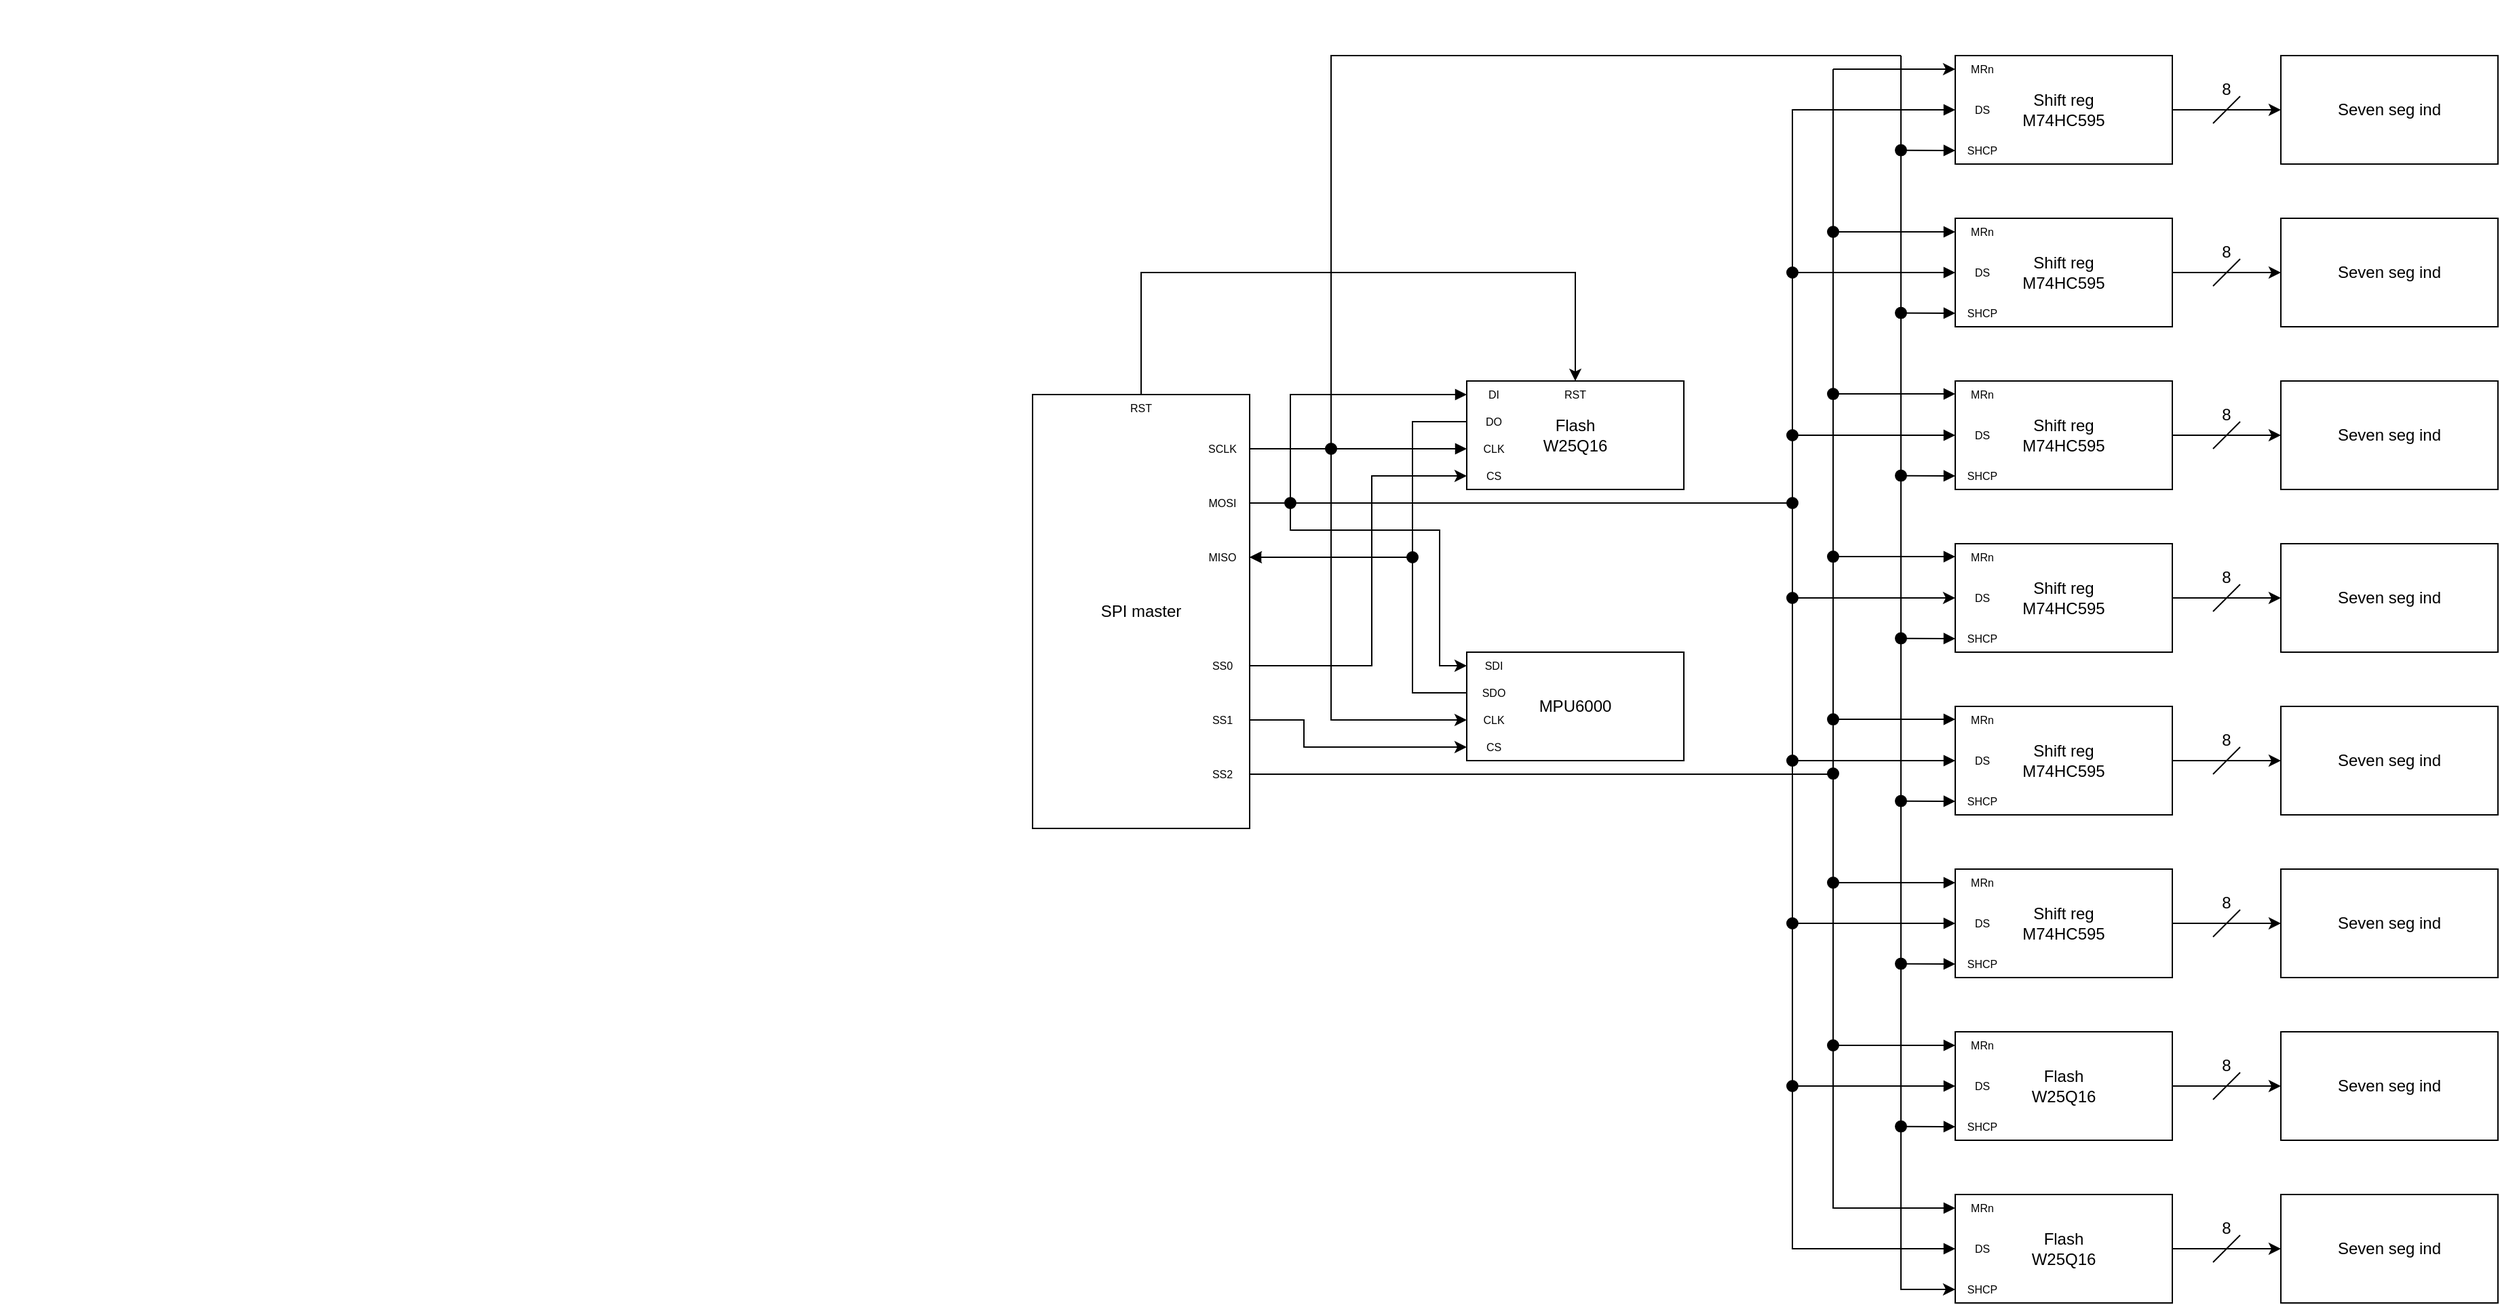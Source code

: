 <mxfile version="21.8.2" type="device">
  <diagram name="Page-1" id="4_hm3OPlJAOV2C0Pi8Jo">
    <mxGraphModel dx="1382" dy="711" grid="1" gridSize="10" guides="1" tooltips="1" connect="1" arrows="1" fold="1" page="1" pageScale="1" pageWidth="1920" pageHeight="1200" math="0" shadow="0">
      <root>
        <mxCell id="0" />
        <mxCell id="1" parent="0" />
        <mxCell id="nBRvUsM2G6yTezKMeJZh-2" value="&lt;div&gt;SPI master&lt;/div&gt;" style="rounded=0;whiteSpace=wrap;html=1;" vertex="1" parent="1">
          <mxGeometry x="760" y="290" width="160" height="320" as="geometry" />
        </mxCell>
        <mxCell id="nBRvUsM2G6yTezKMeJZh-3" value="SS0" style="text;html=1;strokeColor=none;fillColor=none;align=center;verticalAlign=middle;whiteSpace=wrap;rounded=0;fontSize=8;" vertex="1" parent="1">
          <mxGeometry x="880" y="480" width="40" height="20" as="geometry" />
        </mxCell>
        <mxCell id="nBRvUsM2G6yTezKMeJZh-5" value="SS1" style="text;html=1;strokeColor=none;fillColor=none;align=center;verticalAlign=middle;whiteSpace=wrap;rounded=0;fontSize=8;" vertex="1" parent="1">
          <mxGeometry x="880" y="520" width="40" height="20" as="geometry" />
        </mxCell>
        <mxCell id="nBRvUsM2G6yTezKMeJZh-6" value="SS2" style="text;html=1;strokeColor=none;fillColor=none;align=center;verticalAlign=middle;whiteSpace=wrap;rounded=0;fontSize=8;" vertex="1" parent="1">
          <mxGeometry x="880" y="560" width="40" height="20" as="geometry" />
        </mxCell>
        <mxCell id="nBRvUsM2G6yTezKMeJZh-7" value="SCLK" style="text;html=1;strokeColor=none;fillColor=none;align=center;verticalAlign=middle;whiteSpace=wrap;rounded=0;fontSize=8;" vertex="1" parent="1">
          <mxGeometry x="880" y="320" width="40" height="20" as="geometry" />
        </mxCell>
        <mxCell id="nBRvUsM2G6yTezKMeJZh-8" value="MOSI" style="text;html=1;strokeColor=none;fillColor=none;align=center;verticalAlign=middle;whiteSpace=wrap;rounded=0;fontSize=8;" vertex="1" parent="1">
          <mxGeometry x="880" y="360" width="40" height="20" as="geometry" />
        </mxCell>
        <mxCell id="nBRvUsM2G6yTezKMeJZh-9" value="MISO" style="text;html=1;strokeColor=none;fillColor=none;align=center;verticalAlign=middle;whiteSpace=wrap;rounded=0;fontSize=8;" vertex="1" parent="1">
          <mxGeometry x="880" y="400" width="40" height="20" as="geometry" />
        </mxCell>
        <mxCell id="nBRvUsM2G6yTezKMeJZh-10" value="&lt;div&gt;Flash&lt;/div&gt;&lt;div&gt;W25Q16&lt;br&gt;&lt;/div&gt;" style="rounded=0;whiteSpace=wrap;html=1;" vertex="1" parent="1">
          <mxGeometry x="1080" y="280" width="160" height="80" as="geometry" />
        </mxCell>
        <mxCell id="nBRvUsM2G6yTezKMeJZh-11" value="MPU6000" style="rounded=0;whiteSpace=wrap;html=1;" vertex="1" parent="1">
          <mxGeometry x="1080" y="480" width="160" height="80" as="geometry" />
        </mxCell>
        <mxCell id="nBRvUsM2G6yTezKMeJZh-12" value="DI" style="text;html=1;strokeColor=none;fillColor=none;align=center;verticalAlign=middle;whiteSpace=wrap;rounded=0;fontSize=8;" vertex="1" parent="1">
          <mxGeometry x="1080" y="280" width="40" height="20" as="geometry" />
        </mxCell>
        <mxCell id="nBRvUsM2G6yTezKMeJZh-13" value="DO" style="text;html=1;strokeColor=none;fillColor=none;align=center;verticalAlign=middle;whiteSpace=wrap;rounded=0;fontSize=8;" vertex="1" parent="1">
          <mxGeometry x="1080" y="300" width="40" height="20" as="geometry" />
        </mxCell>
        <mxCell id="nBRvUsM2G6yTezKMeJZh-14" value="CLK" style="text;html=1;strokeColor=none;fillColor=none;align=center;verticalAlign=middle;whiteSpace=wrap;rounded=0;fontSize=8;" vertex="1" parent="1">
          <mxGeometry x="1080" y="320" width="40" height="20" as="geometry" />
        </mxCell>
        <mxCell id="nBRvUsM2G6yTezKMeJZh-15" value="CS" style="text;html=1;strokeColor=none;fillColor=none;align=center;verticalAlign=middle;whiteSpace=wrap;rounded=0;fontSize=8;" vertex="1" parent="1">
          <mxGeometry x="1080" y="340" width="40" height="20" as="geometry" />
        </mxCell>
        <mxCell id="nBRvUsM2G6yTezKMeJZh-16" value="RST" style="text;html=1;strokeColor=none;fillColor=none;align=center;verticalAlign=middle;whiteSpace=wrap;rounded=0;fontSize=8;" vertex="1" parent="1">
          <mxGeometry x="1140" y="280" width="40" height="20" as="geometry" />
        </mxCell>
        <mxCell id="nBRvUsM2G6yTezKMeJZh-17" value="SDI" style="text;html=1;strokeColor=none;fillColor=none;align=center;verticalAlign=middle;whiteSpace=wrap;rounded=0;fontSize=8;" vertex="1" parent="1">
          <mxGeometry x="1080" y="480" width="40" height="20" as="geometry" />
        </mxCell>
        <mxCell id="nBRvUsM2G6yTezKMeJZh-18" value="SDO" style="text;html=1;strokeColor=none;fillColor=none;align=center;verticalAlign=middle;whiteSpace=wrap;rounded=0;fontSize=8;" vertex="1" parent="1">
          <mxGeometry x="1080" y="500" width="40" height="20" as="geometry" />
        </mxCell>
        <mxCell id="nBRvUsM2G6yTezKMeJZh-19" value="CLK" style="text;html=1;strokeColor=none;fillColor=none;align=center;verticalAlign=middle;whiteSpace=wrap;rounded=0;fontSize=8;" vertex="1" parent="1">
          <mxGeometry x="1080" y="520" width="40" height="20" as="geometry" />
        </mxCell>
        <mxCell id="nBRvUsM2G6yTezKMeJZh-20" value="CS" style="text;html=1;strokeColor=none;fillColor=none;align=center;verticalAlign=middle;whiteSpace=wrap;rounded=0;fontSize=8;" vertex="1" parent="1">
          <mxGeometry x="1080" y="540" width="40" height="20" as="geometry" />
        </mxCell>
        <mxCell id="nBRvUsM2G6yTezKMeJZh-21" value="&lt;div&gt;Shift reg&lt;/div&gt;&lt;div&gt;M74HC595&lt;br&gt;&lt;/div&gt;" style="rounded=0;whiteSpace=wrap;html=1;" vertex="1" parent="1">
          <mxGeometry x="1440" y="160" width="160" height="80" as="geometry" />
        </mxCell>
        <mxCell id="nBRvUsM2G6yTezKMeJZh-22" value="&lt;div&gt;Shift reg&lt;/div&gt;&lt;div&gt;M74HC595&lt;br&gt;&lt;/div&gt;" style="rounded=0;whiteSpace=wrap;html=1;" vertex="1" parent="1">
          <mxGeometry x="1440" y="280" width="160" height="80" as="geometry" />
        </mxCell>
        <mxCell id="nBRvUsM2G6yTezKMeJZh-23" value="&lt;div&gt;Shift reg&lt;/div&gt;&lt;div&gt;M74HC595&lt;br&gt;&lt;/div&gt;" style="rounded=0;whiteSpace=wrap;html=1;" vertex="1" parent="1">
          <mxGeometry x="1440" y="400" width="160" height="80" as="geometry" />
        </mxCell>
        <mxCell id="nBRvUsM2G6yTezKMeJZh-24" value="&lt;div&gt;Shift reg&lt;/div&gt;&lt;div&gt;M74HC595&lt;br&gt;&lt;/div&gt;" style="rounded=0;whiteSpace=wrap;html=1;" vertex="1" parent="1">
          <mxGeometry x="1440" y="520" width="160" height="80" as="geometry" />
        </mxCell>
        <mxCell id="nBRvUsM2G6yTezKMeJZh-25" value="&lt;div&gt;Shift reg&lt;/div&gt;&lt;div&gt;M74HC595&lt;br&gt;&lt;/div&gt;" style="rounded=0;whiteSpace=wrap;html=1;" vertex="1" parent="1">
          <mxGeometry x="1440" y="40" width="160" height="80" as="geometry" />
        </mxCell>
        <mxCell id="nBRvUsM2G6yTezKMeJZh-26" value="&lt;div&gt;Shift reg&lt;/div&gt;&lt;div&gt;M74HC595&lt;br&gt;&lt;/div&gt;" style="rounded=0;whiteSpace=wrap;html=1;" vertex="1" parent="1">
          <mxGeometry x="1440" y="640" width="160" height="80" as="geometry" />
        </mxCell>
        <mxCell id="nBRvUsM2G6yTezKMeJZh-27" value="&lt;div&gt;Flash&lt;/div&gt;&lt;div&gt;W25Q16&lt;br&gt;&lt;/div&gt;" style="rounded=0;whiteSpace=wrap;html=1;" vertex="1" parent="1">
          <mxGeometry x="1440" y="760" width="160" height="80" as="geometry" />
        </mxCell>
        <mxCell id="nBRvUsM2G6yTezKMeJZh-28" value="&lt;div&gt;Flash&lt;/div&gt;&lt;div&gt;W25Q16&lt;br&gt;&lt;/div&gt;" style="rounded=0;whiteSpace=wrap;html=1;" vertex="1" parent="1">
          <mxGeometry x="1440" y="880" width="160" height="80" as="geometry" />
        </mxCell>
        <mxCell id="nBRvUsM2G6yTezKMeJZh-29" value="Seven seg ind" style="rounded=0;whiteSpace=wrap;html=1;" vertex="1" parent="1">
          <mxGeometry x="1680" y="40" width="160" height="80" as="geometry" />
        </mxCell>
        <mxCell id="nBRvUsM2G6yTezKMeJZh-30" value="Seven seg ind" style="rounded=0;whiteSpace=wrap;html=1;" vertex="1" parent="1">
          <mxGeometry x="1680" y="160" width="160" height="80" as="geometry" />
        </mxCell>
        <mxCell id="nBRvUsM2G6yTezKMeJZh-31" value="Seven seg ind" style="rounded=0;whiteSpace=wrap;html=1;" vertex="1" parent="1">
          <mxGeometry x="1680" y="280" width="160" height="80" as="geometry" />
        </mxCell>
        <mxCell id="nBRvUsM2G6yTezKMeJZh-32" value="Seven seg ind" style="rounded=0;whiteSpace=wrap;html=1;" vertex="1" parent="1">
          <mxGeometry x="1680" y="400" width="160" height="80" as="geometry" />
        </mxCell>
        <mxCell id="nBRvUsM2G6yTezKMeJZh-33" value="Seven seg ind" style="rounded=0;whiteSpace=wrap;html=1;" vertex="1" parent="1">
          <mxGeometry x="1680" y="520" width="160" height="80" as="geometry" />
        </mxCell>
        <mxCell id="nBRvUsM2G6yTezKMeJZh-35" value="Seven seg ind" style="rounded=0;whiteSpace=wrap;html=1;" vertex="1" parent="1">
          <mxGeometry x="1680" y="640" width="160" height="80" as="geometry" />
        </mxCell>
        <mxCell id="nBRvUsM2G6yTezKMeJZh-36" value="&lt;div&gt;DS&lt;/div&gt;" style="text;html=1;strokeColor=none;fillColor=none;align=center;verticalAlign=middle;whiteSpace=wrap;rounded=0;fontSize=8;" vertex="1" parent="1">
          <mxGeometry x="1440" y="70" width="40" height="20" as="geometry" />
        </mxCell>
        <mxCell id="nBRvUsM2G6yTezKMeJZh-37" value="MRn" style="text;html=1;strokeColor=none;fillColor=none;align=center;verticalAlign=middle;whiteSpace=wrap;rounded=0;fontSize=8;" vertex="1" parent="1">
          <mxGeometry x="1440" y="40" width="40" height="20" as="geometry" />
        </mxCell>
        <mxCell id="nBRvUsM2G6yTezKMeJZh-38" value="&lt;div&gt;SHCP&lt;/div&gt;" style="text;html=1;strokeColor=none;fillColor=none;align=center;verticalAlign=middle;whiteSpace=wrap;rounded=0;fontSize=8;" vertex="1" parent="1">
          <mxGeometry x="1440" y="100" width="40" height="20" as="geometry" />
        </mxCell>
        <mxCell id="nBRvUsM2G6yTezKMeJZh-39" value="&lt;div&gt;DS&lt;/div&gt;" style="text;html=1;strokeColor=none;fillColor=none;align=center;verticalAlign=middle;whiteSpace=wrap;rounded=0;fontSize=8;" vertex="1" parent="1">
          <mxGeometry x="1440" y="190" width="40" height="20" as="geometry" />
        </mxCell>
        <mxCell id="nBRvUsM2G6yTezKMeJZh-40" value="MRn" style="text;html=1;strokeColor=none;fillColor=none;align=center;verticalAlign=middle;whiteSpace=wrap;rounded=0;fontSize=8;" vertex="1" parent="1">
          <mxGeometry x="1440" y="160" width="40" height="20" as="geometry" />
        </mxCell>
        <mxCell id="nBRvUsM2G6yTezKMeJZh-41" value="&lt;div&gt;SHCP&lt;/div&gt;" style="text;html=1;strokeColor=none;fillColor=none;align=center;verticalAlign=middle;whiteSpace=wrap;rounded=0;fontSize=8;" vertex="1" parent="1">
          <mxGeometry x="1440" y="220" width="40" height="20" as="geometry" />
        </mxCell>
        <mxCell id="nBRvUsM2G6yTezKMeJZh-42" value="&lt;div&gt;DS&lt;/div&gt;" style="text;html=1;strokeColor=none;fillColor=none;align=center;verticalAlign=middle;whiteSpace=wrap;rounded=0;fontSize=8;" vertex="1" parent="1">
          <mxGeometry x="1440" y="310" width="40" height="20" as="geometry" />
        </mxCell>
        <mxCell id="nBRvUsM2G6yTezKMeJZh-43" value="MRn" style="text;html=1;strokeColor=none;fillColor=none;align=center;verticalAlign=middle;whiteSpace=wrap;rounded=0;fontSize=8;" vertex="1" parent="1">
          <mxGeometry x="1440" y="280" width="40" height="20" as="geometry" />
        </mxCell>
        <mxCell id="nBRvUsM2G6yTezKMeJZh-44" value="&lt;div&gt;SHCP&lt;/div&gt;" style="text;html=1;strokeColor=none;fillColor=none;align=center;verticalAlign=middle;whiteSpace=wrap;rounded=0;fontSize=8;" vertex="1" parent="1">
          <mxGeometry x="1440" y="340" width="40" height="20" as="geometry" />
        </mxCell>
        <mxCell id="nBRvUsM2G6yTezKMeJZh-45" value="&lt;div&gt;DS&lt;/div&gt;" style="text;html=1;strokeColor=none;fillColor=none;align=center;verticalAlign=middle;whiteSpace=wrap;rounded=0;fontSize=8;" vertex="1" parent="1">
          <mxGeometry x="1440" y="430" width="40" height="20" as="geometry" />
        </mxCell>
        <mxCell id="nBRvUsM2G6yTezKMeJZh-46" value="MRn" style="text;html=1;strokeColor=none;fillColor=none;align=center;verticalAlign=middle;whiteSpace=wrap;rounded=0;fontSize=8;" vertex="1" parent="1">
          <mxGeometry x="1440" y="400" width="40" height="20" as="geometry" />
        </mxCell>
        <mxCell id="nBRvUsM2G6yTezKMeJZh-47" value="&lt;div&gt;SHCP&lt;/div&gt;" style="text;html=1;strokeColor=none;fillColor=none;align=center;verticalAlign=middle;whiteSpace=wrap;rounded=0;fontSize=8;" vertex="1" parent="1">
          <mxGeometry x="1440" y="460" width="40" height="20" as="geometry" />
        </mxCell>
        <mxCell id="nBRvUsM2G6yTezKMeJZh-48" value="&lt;div&gt;DS&lt;/div&gt;" style="text;html=1;strokeColor=none;fillColor=none;align=center;verticalAlign=middle;whiteSpace=wrap;rounded=0;fontSize=8;" vertex="1" parent="1">
          <mxGeometry x="1440" y="550" width="40" height="20" as="geometry" />
        </mxCell>
        <mxCell id="nBRvUsM2G6yTezKMeJZh-49" value="MRn" style="text;html=1;strokeColor=none;fillColor=none;align=center;verticalAlign=middle;whiteSpace=wrap;rounded=0;fontSize=8;" vertex="1" parent="1">
          <mxGeometry x="1440" y="520" width="40" height="20" as="geometry" />
        </mxCell>
        <mxCell id="nBRvUsM2G6yTezKMeJZh-50" value="&lt;div&gt;SHCP&lt;/div&gt;" style="text;html=1;strokeColor=none;fillColor=none;align=center;verticalAlign=middle;whiteSpace=wrap;rounded=0;fontSize=8;" vertex="1" parent="1">
          <mxGeometry x="1440" y="580" width="40" height="20" as="geometry" />
        </mxCell>
        <mxCell id="nBRvUsM2G6yTezKMeJZh-51" value="&lt;div&gt;DS&lt;/div&gt;" style="text;html=1;strokeColor=none;fillColor=none;align=center;verticalAlign=middle;whiteSpace=wrap;rounded=0;fontSize=8;" vertex="1" parent="1">
          <mxGeometry x="1440" y="670" width="40" height="20" as="geometry" />
        </mxCell>
        <mxCell id="nBRvUsM2G6yTezKMeJZh-52" value="MRn" style="text;html=1;strokeColor=none;fillColor=none;align=center;verticalAlign=middle;whiteSpace=wrap;rounded=0;fontSize=8;" vertex="1" parent="1">
          <mxGeometry x="1440" y="640" width="40" height="20" as="geometry" />
        </mxCell>
        <mxCell id="nBRvUsM2G6yTezKMeJZh-53" value="&lt;div&gt;SHCP&lt;/div&gt;" style="text;html=1;strokeColor=none;fillColor=none;align=center;verticalAlign=middle;whiteSpace=wrap;rounded=0;fontSize=8;" vertex="1" parent="1">
          <mxGeometry x="1440" y="700" width="40" height="20" as="geometry" />
        </mxCell>
        <mxCell id="nBRvUsM2G6yTezKMeJZh-54" value="&lt;div&gt;DS&lt;/div&gt;" style="text;html=1;strokeColor=none;fillColor=none;align=center;verticalAlign=middle;whiteSpace=wrap;rounded=0;fontSize=8;" vertex="1" parent="1">
          <mxGeometry x="1440" y="790" width="40" height="20" as="geometry" />
        </mxCell>
        <mxCell id="nBRvUsM2G6yTezKMeJZh-55" value="MRn" style="text;html=1;strokeColor=none;fillColor=none;align=center;verticalAlign=middle;whiteSpace=wrap;rounded=0;fontSize=8;" vertex="1" parent="1">
          <mxGeometry x="1440" y="760" width="40" height="20" as="geometry" />
        </mxCell>
        <mxCell id="nBRvUsM2G6yTezKMeJZh-56" value="&lt;div&gt;SHCP&lt;/div&gt;" style="text;html=1;strokeColor=none;fillColor=none;align=center;verticalAlign=middle;whiteSpace=wrap;rounded=0;fontSize=8;" vertex="1" parent="1">
          <mxGeometry x="1440" y="820" width="40" height="20" as="geometry" />
        </mxCell>
        <mxCell id="nBRvUsM2G6yTezKMeJZh-57" value="&lt;div&gt;DS&lt;/div&gt;" style="text;html=1;strokeColor=none;fillColor=none;align=center;verticalAlign=middle;whiteSpace=wrap;rounded=0;fontSize=8;" vertex="1" parent="1">
          <mxGeometry x="1440" y="910" width="40" height="20" as="geometry" />
        </mxCell>
        <mxCell id="nBRvUsM2G6yTezKMeJZh-58" value="MRn" style="text;html=1;strokeColor=none;fillColor=none;align=center;verticalAlign=middle;whiteSpace=wrap;rounded=0;fontSize=8;" vertex="1" parent="1">
          <mxGeometry x="1440" y="880" width="40" height="20" as="geometry" />
        </mxCell>
        <mxCell id="nBRvUsM2G6yTezKMeJZh-59" value="&lt;div&gt;SHCP&lt;/div&gt;" style="text;html=1;strokeColor=none;fillColor=none;align=center;verticalAlign=middle;whiteSpace=wrap;rounded=0;fontSize=8;" vertex="1" parent="1">
          <mxGeometry x="1440" y="940" width="40" height="20" as="geometry" />
        </mxCell>
        <mxCell id="nBRvUsM2G6yTezKMeJZh-61" value="" style="endArrow=classic;html=1;rounded=0;entryX=0;entryY=0.5;entryDx=0;entryDy=0;" edge="1" parent="1" target="nBRvUsM2G6yTezKMeJZh-19">
          <mxGeometry width="50" height="50" relative="1" as="geometry">
            <mxPoint x="980" y="330" as="sourcePoint" />
            <mxPoint x="980" y="550" as="targetPoint" />
            <Array as="points">
              <mxPoint x="980" y="530" />
            </Array>
          </mxGeometry>
        </mxCell>
        <mxCell id="nBRvUsM2G6yTezKMeJZh-63" value="" style="ellipse;whiteSpace=wrap;html=1;aspect=fixed;" vertex="1" parent="1">
          <mxGeometry x="NaN" y="NaN" width="NaN" height="10" as="geometry" />
        </mxCell>
        <mxCell id="nBRvUsM2G6yTezKMeJZh-71" value="" style="endArrow=none;html=1;rounded=0;exitX=1;exitY=0.5;exitDx=0;exitDy=0;" edge="1" parent="1">
          <mxGeometry width="50" height="50" relative="1" as="geometry">
            <mxPoint x="920" y="330" as="sourcePoint" />
            <mxPoint x="980" y="340" as="targetPoint" />
            <Array as="points">
              <mxPoint x="980" y="330" />
            </Array>
          </mxGeometry>
        </mxCell>
        <mxCell id="nBRvUsM2G6yTezKMeJZh-72" value="" style="html=1;verticalAlign=bottom;startArrow=oval;startFill=1;endArrow=block;startSize=8;curved=0;rounded=0;entryX=0;entryY=0.5;entryDx=0;entryDy=0;" edge="1" parent="1">
          <mxGeometry width="60" relative="1" as="geometry">
            <mxPoint x="980" y="330" as="sourcePoint" />
            <mxPoint x="1080" y="330" as="targetPoint" />
          </mxGeometry>
        </mxCell>
        <mxCell id="nBRvUsM2G6yTezKMeJZh-73" value="" style="endArrow=none;html=1;rounded=0;" edge="1" parent="1">
          <mxGeometry width="50" height="50" relative="1" as="geometry">
            <mxPoint x="980" y="330" as="sourcePoint" />
            <mxPoint x="1400" y="40" as="targetPoint" />
            <Array as="points">
              <mxPoint x="980" y="40" />
            </Array>
          </mxGeometry>
        </mxCell>
        <mxCell id="nBRvUsM2G6yTezKMeJZh-75" value="" style="endArrow=none;html=1;rounded=0;" edge="1" parent="1">
          <mxGeometry width="50" height="50" relative="1" as="geometry">
            <mxPoint x="1400" y="830" as="sourcePoint" />
            <mxPoint x="1400" y="40" as="targetPoint" />
          </mxGeometry>
        </mxCell>
        <mxCell id="nBRvUsM2G6yTezKMeJZh-76" value="" style="html=1;verticalAlign=bottom;startArrow=oval;startFill=1;endArrow=block;startSize=8;curved=0;rounded=0;" edge="1" parent="1">
          <mxGeometry width="60" relative="1" as="geometry">
            <mxPoint x="1400" y="109.8" as="sourcePoint" />
            <mxPoint x="1440" y="110" as="targetPoint" />
          </mxGeometry>
        </mxCell>
        <mxCell id="nBRvUsM2G6yTezKMeJZh-77" value="" style="html=1;verticalAlign=bottom;startArrow=oval;startFill=1;endArrow=block;startSize=8;curved=0;rounded=0;" edge="1" parent="1">
          <mxGeometry width="60" relative="1" as="geometry">
            <mxPoint x="1400" y="229.8" as="sourcePoint" />
            <mxPoint x="1440" y="230" as="targetPoint" />
          </mxGeometry>
        </mxCell>
        <mxCell id="nBRvUsM2G6yTezKMeJZh-78" value="" style="html=1;verticalAlign=bottom;startArrow=oval;startFill=1;endArrow=block;startSize=8;curved=0;rounded=0;" edge="1" parent="1">
          <mxGeometry width="60" relative="1" as="geometry">
            <mxPoint x="1400" y="349.8" as="sourcePoint" />
            <mxPoint x="1440" y="350" as="targetPoint" />
          </mxGeometry>
        </mxCell>
        <mxCell id="nBRvUsM2G6yTezKMeJZh-79" value="" style="html=1;verticalAlign=bottom;startArrow=oval;startFill=1;endArrow=block;startSize=8;curved=0;rounded=0;" edge="1" parent="1">
          <mxGeometry width="60" relative="1" as="geometry">
            <mxPoint x="1400" y="469.8" as="sourcePoint" />
            <mxPoint x="1440" y="470" as="targetPoint" />
          </mxGeometry>
        </mxCell>
        <mxCell id="nBRvUsM2G6yTezKMeJZh-80" value="" style="html=1;verticalAlign=bottom;startArrow=oval;startFill=1;endArrow=block;startSize=8;curved=0;rounded=0;" edge="1" parent="1">
          <mxGeometry width="60" relative="1" as="geometry">
            <mxPoint x="1400" y="589.8" as="sourcePoint" />
            <mxPoint x="1440" y="590" as="targetPoint" />
          </mxGeometry>
        </mxCell>
        <mxCell id="nBRvUsM2G6yTezKMeJZh-81" value="" style="html=1;verticalAlign=bottom;startArrow=oval;startFill=1;endArrow=block;startSize=8;curved=0;rounded=0;" edge="1" parent="1">
          <mxGeometry width="60" relative="1" as="geometry">
            <mxPoint x="1400" y="709.8" as="sourcePoint" />
            <mxPoint x="1440" y="710" as="targetPoint" />
          </mxGeometry>
        </mxCell>
        <mxCell id="nBRvUsM2G6yTezKMeJZh-83" value="" style="html=1;verticalAlign=bottom;startArrow=oval;startFill=1;endArrow=block;startSize=8;curved=0;rounded=0;" edge="1" parent="1">
          <mxGeometry width="60" relative="1" as="geometry">
            <mxPoint x="1400" y="829.8" as="sourcePoint" />
            <mxPoint x="1440" y="830" as="targetPoint" />
          </mxGeometry>
        </mxCell>
        <mxCell id="nBRvUsM2G6yTezKMeJZh-84" value="" style="endArrow=classic;html=1;rounded=0;entryX=0;entryY=0.5;entryDx=0;entryDy=0;" edge="1" parent="1" target="nBRvUsM2G6yTezKMeJZh-59">
          <mxGeometry width="50" height="50" relative="1" as="geometry">
            <mxPoint x="1400" y="830" as="sourcePoint" />
            <mxPoint x="1400" y="980" as="targetPoint" />
            <Array as="points">
              <mxPoint x="1400" y="950" />
            </Array>
          </mxGeometry>
        </mxCell>
        <mxCell id="nBRvUsM2G6yTezKMeJZh-85" value="RST" style="text;html=1;strokeColor=none;fillColor=none;align=center;verticalAlign=middle;whiteSpace=wrap;rounded=0;fontSize=8;" vertex="1" parent="1">
          <mxGeometry x="820" y="290" width="40" height="20" as="geometry" />
        </mxCell>
        <mxCell id="nBRvUsM2G6yTezKMeJZh-86" value="" style="endArrow=classic;html=1;rounded=0;entryX=0.5;entryY=0;entryDx=0;entryDy=0;" edge="1" parent="1" target="nBRvUsM2G6yTezKMeJZh-16">
          <mxGeometry width="50" height="50" relative="1" as="geometry">
            <mxPoint x="840" y="290" as="sourcePoint" />
            <mxPoint x="1190" y="200" as="targetPoint" />
            <Array as="points">
              <mxPoint x="840" y="200" />
              <mxPoint x="1160" y="200" />
            </Array>
          </mxGeometry>
        </mxCell>
        <mxCell id="nBRvUsM2G6yTezKMeJZh-87" value="Seven seg ind" style="rounded=0;whiteSpace=wrap;html=1;" vertex="1" parent="1">
          <mxGeometry x="1680" y="760" width="160" height="80" as="geometry" />
        </mxCell>
        <mxCell id="nBRvUsM2G6yTezKMeJZh-88" value="Seven seg ind" style="rounded=0;whiteSpace=wrap;html=1;" vertex="1" parent="1">
          <mxGeometry x="1680" y="880" width="160" height="80" as="geometry" />
        </mxCell>
        <mxCell id="nBRvUsM2G6yTezKMeJZh-89" value="" style="endArrow=classic;html=1;rounded=0;" edge="1" parent="1">
          <mxGeometry width="50" height="50" relative="1" as="geometry">
            <mxPoint x="1600" y="80" as="sourcePoint" />
            <mxPoint x="1680" y="80" as="targetPoint" />
          </mxGeometry>
        </mxCell>
        <mxCell id="nBRvUsM2G6yTezKMeJZh-90" value="" style="endArrow=none;html=1;rounded=0;" edge="1" parent="1">
          <mxGeometry width="50" height="50" relative="1" as="geometry">
            <mxPoint x="1630" y="90" as="sourcePoint" />
            <mxPoint x="1650" y="70" as="targetPoint" />
          </mxGeometry>
        </mxCell>
        <mxCell id="nBRvUsM2G6yTezKMeJZh-91" value="8" style="text;html=1;strokeColor=none;fillColor=none;align=center;verticalAlign=middle;whiteSpace=wrap;rounded=0;" vertex="1" parent="1">
          <mxGeometry x="1610" y="50" width="60" height="30" as="geometry" />
        </mxCell>
        <mxCell id="nBRvUsM2G6yTezKMeJZh-92" value="" style="endArrow=classic;html=1;rounded=0;" edge="1" parent="1">
          <mxGeometry width="50" height="50" relative="1" as="geometry">
            <mxPoint x="1600" y="200" as="sourcePoint" />
            <mxPoint x="1680" y="200" as="targetPoint" />
          </mxGeometry>
        </mxCell>
        <mxCell id="nBRvUsM2G6yTezKMeJZh-93" value="" style="endArrow=none;html=1;rounded=0;" edge="1" parent="1">
          <mxGeometry width="50" height="50" relative="1" as="geometry">
            <mxPoint x="1630" y="210" as="sourcePoint" />
            <mxPoint x="1650" y="190" as="targetPoint" />
          </mxGeometry>
        </mxCell>
        <mxCell id="nBRvUsM2G6yTezKMeJZh-94" value="8" style="text;html=1;strokeColor=none;fillColor=none;align=center;verticalAlign=middle;whiteSpace=wrap;rounded=0;" vertex="1" parent="1">
          <mxGeometry x="1610" y="170" width="60" height="30" as="geometry" />
        </mxCell>
        <mxCell id="nBRvUsM2G6yTezKMeJZh-95" value="" style="endArrow=classic;html=1;rounded=0;" edge="1" parent="1">
          <mxGeometry width="50" height="50" relative="1" as="geometry">
            <mxPoint x="1600" y="320" as="sourcePoint" />
            <mxPoint x="1680" y="320" as="targetPoint" />
          </mxGeometry>
        </mxCell>
        <mxCell id="nBRvUsM2G6yTezKMeJZh-96" value="" style="endArrow=none;html=1;rounded=0;" edge="1" parent="1">
          <mxGeometry width="50" height="50" relative="1" as="geometry">
            <mxPoint x="1630" y="330" as="sourcePoint" />
            <mxPoint x="1650" y="310" as="targetPoint" />
          </mxGeometry>
        </mxCell>
        <mxCell id="nBRvUsM2G6yTezKMeJZh-97" value="8" style="text;html=1;strokeColor=none;fillColor=none;align=center;verticalAlign=middle;whiteSpace=wrap;rounded=0;" vertex="1" parent="1">
          <mxGeometry x="1610" y="290" width="60" height="30" as="geometry" />
        </mxCell>
        <mxCell id="nBRvUsM2G6yTezKMeJZh-98" value="" style="endArrow=classic;html=1;rounded=0;" edge="1" parent="1">
          <mxGeometry width="50" height="50" relative="1" as="geometry">
            <mxPoint x="1600" y="440" as="sourcePoint" />
            <mxPoint x="1680" y="440" as="targetPoint" />
          </mxGeometry>
        </mxCell>
        <mxCell id="nBRvUsM2G6yTezKMeJZh-99" value="" style="endArrow=none;html=1;rounded=0;" edge="1" parent="1">
          <mxGeometry width="50" height="50" relative="1" as="geometry">
            <mxPoint x="1630" y="450" as="sourcePoint" />
            <mxPoint x="1650" y="430" as="targetPoint" />
          </mxGeometry>
        </mxCell>
        <mxCell id="nBRvUsM2G6yTezKMeJZh-100" value="8" style="text;html=1;strokeColor=none;fillColor=none;align=center;verticalAlign=middle;whiteSpace=wrap;rounded=0;" vertex="1" parent="1">
          <mxGeometry x="1610" y="410" width="60" height="30" as="geometry" />
        </mxCell>
        <mxCell id="nBRvUsM2G6yTezKMeJZh-101" value="" style="endArrow=classic;html=1;rounded=0;" edge="1" parent="1">
          <mxGeometry width="50" height="50" relative="1" as="geometry">
            <mxPoint x="1600" y="560" as="sourcePoint" />
            <mxPoint x="1680" y="560" as="targetPoint" />
          </mxGeometry>
        </mxCell>
        <mxCell id="nBRvUsM2G6yTezKMeJZh-102" value="" style="endArrow=none;html=1;rounded=0;" edge="1" parent="1">
          <mxGeometry width="50" height="50" relative="1" as="geometry">
            <mxPoint x="1630" y="570" as="sourcePoint" />
            <mxPoint x="1650" y="550" as="targetPoint" />
          </mxGeometry>
        </mxCell>
        <mxCell id="nBRvUsM2G6yTezKMeJZh-103" value="8" style="text;html=1;strokeColor=none;fillColor=none;align=center;verticalAlign=middle;whiteSpace=wrap;rounded=0;" vertex="1" parent="1">
          <mxGeometry x="1610" y="530" width="60" height="30" as="geometry" />
        </mxCell>
        <mxCell id="nBRvUsM2G6yTezKMeJZh-104" value="" style="endArrow=classic;html=1;rounded=0;" edge="1" parent="1">
          <mxGeometry width="50" height="50" relative="1" as="geometry">
            <mxPoint x="1600" y="680" as="sourcePoint" />
            <mxPoint x="1680" y="680" as="targetPoint" />
          </mxGeometry>
        </mxCell>
        <mxCell id="nBRvUsM2G6yTezKMeJZh-105" value="" style="endArrow=none;html=1;rounded=0;" edge="1" parent="1">
          <mxGeometry width="50" height="50" relative="1" as="geometry">
            <mxPoint x="1630" y="690" as="sourcePoint" />
            <mxPoint x="1650" y="670" as="targetPoint" />
          </mxGeometry>
        </mxCell>
        <mxCell id="nBRvUsM2G6yTezKMeJZh-106" value="8" style="text;html=1;strokeColor=none;fillColor=none;align=center;verticalAlign=middle;whiteSpace=wrap;rounded=0;" vertex="1" parent="1">
          <mxGeometry x="1610" y="650" width="60" height="30" as="geometry" />
        </mxCell>
        <mxCell id="nBRvUsM2G6yTezKMeJZh-110" value="" style="endArrow=classic;html=1;rounded=0;" edge="1" parent="1">
          <mxGeometry width="50" height="50" relative="1" as="geometry">
            <mxPoint x="1600" y="800" as="sourcePoint" />
            <mxPoint x="1680" y="800" as="targetPoint" />
          </mxGeometry>
        </mxCell>
        <mxCell id="nBRvUsM2G6yTezKMeJZh-111" value="" style="endArrow=none;html=1;rounded=0;" edge="1" parent="1">
          <mxGeometry width="50" height="50" relative="1" as="geometry">
            <mxPoint x="1630" y="810" as="sourcePoint" />
            <mxPoint x="1650" y="790" as="targetPoint" />
          </mxGeometry>
        </mxCell>
        <mxCell id="nBRvUsM2G6yTezKMeJZh-112" value="8" style="text;html=1;strokeColor=none;fillColor=none;align=center;verticalAlign=middle;whiteSpace=wrap;rounded=0;" vertex="1" parent="1">
          <mxGeometry x="1610" y="770" width="60" height="30" as="geometry" />
        </mxCell>
        <mxCell id="nBRvUsM2G6yTezKMeJZh-113" value="" style="endArrow=classic;html=1;rounded=0;" edge="1" parent="1">
          <mxGeometry width="50" height="50" relative="1" as="geometry">
            <mxPoint x="1600" y="920" as="sourcePoint" />
            <mxPoint x="1680" y="920" as="targetPoint" />
          </mxGeometry>
        </mxCell>
        <mxCell id="nBRvUsM2G6yTezKMeJZh-114" value="" style="endArrow=none;html=1;rounded=0;" edge="1" parent="1">
          <mxGeometry width="50" height="50" relative="1" as="geometry">
            <mxPoint x="1630" y="930" as="sourcePoint" />
            <mxPoint x="1650" y="910" as="targetPoint" />
          </mxGeometry>
        </mxCell>
        <mxCell id="nBRvUsM2G6yTezKMeJZh-115" value="8" style="text;html=1;strokeColor=none;fillColor=none;align=center;verticalAlign=middle;whiteSpace=wrap;rounded=0;" vertex="1" parent="1">
          <mxGeometry x="1610" y="890" width="60" height="30" as="geometry" />
        </mxCell>
        <mxCell id="nBRvUsM2G6yTezKMeJZh-116" value="" style="endArrow=classic;html=1;rounded=0;exitX=1;exitY=0.5;exitDx=0;exitDy=0;entryX=0;entryY=0.5;entryDx=0;entryDy=0;" edge="1" parent="1" source="nBRvUsM2G6yTezKMeJZh-3" target="nBRvUsM2G6yTezKMeJZh-15">
          <mxGeometry width="50" height="50" relative="1" as="geometry">
            <mxPoint x="1110" y="460" as="sourcePoint" />
            <mxPoint x="1160" y="410" as="targetPoint" />
            <Array as="points">
              <mxPoint x="1010" y="490" />
              <mxPoint x="1010" y="350" />
            </Array>
          </mxGeometry>
        </mxCell>
        <mxCell id="nBRvUsM2G6yTezKMeJZh-117" value="" style="endArrow=classic;html=1;rounded=0;exitX=1;exitY=0.5;exitDx=0;exitDy=0;entryX=0;entryY=0.5;entryDx=0;entryDy=0;" edge="1" parent="1" source="nBRvUsM2G6yTezKMeJZh-5" target="nBRvUsM2G6yTezKMeJZh-20">
          <mxGeometry width="50" height="50" relative="1" as="geometry">
            <mxPoint x="1110" y="500" as="sourcePoint" />
            <mxPoint x="1160" y="450" as="targetPoint" />
            <Array as="points">
              <mxPoint x="960" y="530" />
              <mxPoint x="960" y="550" />
            </Array>
          </mxGeometry>
        </mxCell>
        <mxCell id="nBRvUsM2G6yTezKMeJZh-119" value="" style="endArrow=none;html=1;rounded=0;exitX=1;exitY=0.5;exitDx=0;exitDy=0;" edge="1" parent="1" source="nBRvUsM2G6yTezKMeJZh-6">
          <mxGeometry width="50" height="50" relative="1" as="geometry">
            <mxPoint x="920" y="568.19" as="sourcePoint" />
            <mxPoint x="1350" y="570" as="targetPoint" />
          </mxGeometry>
        </mxCell>
        <mxCell id="nBRvUsM2G6yTezKMeJZh-122" value="" style="endArrow=none;html=1;rounded=0;" edge="1" parent="1">
          <mxGeometry width="50" height="50" relative="1" as="geometry">
            <mxPoint x="1350" y="50" as="sourcePoint" />
            <mxPoint x="1350" y="570" as="targetPoint" />
          </mxGeometry>
        </mxCell>
        <mxCell id="nBRvUsM2G6yTezKMeJZh-123" value="" style="endArrow=classic;html=1;rounded=0;entryX=0;entryY=0.5;entryDx=0;entryDy=0;" edge="1" parent="1" target="nBRvUsM2G6yTezKMeJZh-37">
          <mxGeometry width="50" height="50" relative="1" as="geometry">
            <mxPoint x="1350" y="50" as="sourcePoint" />
            <mxPoint x="1330" y="100" as="targetPoint" />
          </mxGeometry>
        </mxCell>
        <mxCell id="nBRvUsM2G6yTezKMeJZh-124" value="" style="html=1;verticalAlign=bottom;startArrow=oval;startFill=1;endArrow=block;startSize=8;curved=0;rounded=0;" edge="1" parent="1">
          <mxGeometry width="60" relative="1" as="geometry">
            <mxPoint x="1350" y="170" as="sourcePoint" />
            <mxPoint x="1440" y="170" as="targetPoint" />
          </mxGeometry>
        </mxCell>
        <mxCell id="nBRvUsM2G6yTezKMeJZh-125" value="" style="html=1;verticalAlign=bottom;startArrow=oval;startFill=1;endArrow=block;startSize=8;curved=0;rounded=0;" edge="1" parent="1">
          <mxGeometry width="60" relative="1" as="geometry">
            <mxPoint x="1350" y="289.53" as="sourcePoint" />
            <mxPoint x="1440" y="289.53" as="targetPoint" />
          </mxGeometry>
        </mxCell>
        <mxCell id="nBRvUsM2G6yTezKMeJZh-126" value="" style="html=1;verticalAlign=bottom;startArrow=oval;startFill=1;endArrow=block;startSize=8;curved=0;rounded=0;" edge="1" parent="1">
          <mxGeometry width="60" relative="1" as="geometry">
            <mxPoint x="1350" y="409.53" as="sourcePoint" />
            <mxPoint x="1440" y="409.53" as="targetPoint" />
          </mxGeometry>
        </mxCell>
        <mxCell id="nBRvUsM2G6yTezKMeJZh-127" value="" style="html=1;verticalAlign=bottom;startArrow=oval;startFill=1;endArrow=block;startSize=8;curved=0;rounded=0;" edge="1" parent="1">
          <mxGeometry width="60" relative="1" as="geometry">
            <mxPoint x="1350" y="529.53" as="sourcePoint" />
            <mxPoint x="1440" y="529.53" as="targetPoint" />
          </mxGeometry>
        </mxCell>
        <mxCell id="nBRvUsM2G6yTezKMeJZh-131" value="" style="html=1;verticalAlign=bottom;startArrow=oval;startFill=1;endArrow=block;startSize=8;curved=0;rounded=0;entryX=0;entryY=0.5;entryDx=0;entryDy=0;" edge="1" parent="1" target="nBRvUsM2G6yTezKMeJZh-52">
          <mxGeometry width="60" relative="1" as="geometry">
            <mxPoint x="1350" y="569.52" as="sourcePoint" />
            <mxPoint x="1440" y="569.52" as="targetPoint" />
            <Array as="points">
              <mxPoint x="1350" y="650" />
            </Array>
          </mxGeometry>
        </mxCell>
        <mxCell id="nBRvUsM2G6yTezKMeJZh-132" value="" style="html=1;verticalAlign=bottom;startArrow=oval;startFill=1;endArrow=block;startSize=8;curved=0;rounded=0;entryX=0;entryY=0.5;entryDx=0;entryDy=0;" edge="1" parent="1" target="nBRvUsM2G6yTezKMeJZh-55">
          <mxGeometry width="60" relative="1" as="geometry">
            <mxPoint x="1350" y="650" as="sourcePoint" />
            <mxPoint x="1440" y="730.48" as="targetPoint" />
            <Array as="points">
              <mxPoint x="1350" y="770" />
            </Array>
          </mxGeometry>
        </mxCell>
        <mxCell id="nBRvUsM2G6yTezKMeJZh-133" value="" style="html=1;verticalAlign=bottom;startArrow=oval;startFill=1;endArrow=block;startSize=8;curved=0;rounded=0;entryX=0;entryY=0.5;entryDx=0;entryDy=0;" edge="1" parent="1">
          <mxGeometry width="60" relative="1" as="geometry">
            <mxPoint x="1350" y="770" as="sourcePoint" />
            <mxPoint x="1440" y="890" as="targetPoint" />
            <Array as="points">
              <mxPoint x="1350" y="890" />
            </Array>
          </mxGeometry>
        </mxCell>
        <mxCell id="nBRvUsM2G6yTezKMeJZh-134" value="" style="endArrow=classic;html=1;rounded=0;entryX=1;entryY=0.5;entryDx=0;entryDy=0;exitX=0;exitY=0.5;exitDx=0;exitDy=0;" edge="1" parent="1" source="nBRvUsM2G6yTezKMeJZh-13" target="nBRvUsM2G6yTezKMeJZh-9">
          <mxGeometry width="50" height="50" relative="1" as="geometry">
            <mxPoint x="1060" y="410" as="sourcePoint" />
            <mxPoint x="1110" y="360" as="targetPoint" />
            <Array as="points">
              <mxPoint x="1040" y="310" />
              <mxPoint x="1040" y="410" />
            </Array>
          </mxGeometry>
        </mxCell>
        <mxCell id="nBRvUsM2G6yTezKMeJZh-135" value="" style="html=1;verticalAlign=bottom;startArrow=oval;startFill=1;endArrow=block;startSize=8;curved=0;rounded=0;entryX=1;entryY=0.5;entryDx=0;entryDy=0;" edge="1" parent="1" target="nBRvUsM2G6yTezKMeJZh-9">
          <mxGeometry width="60" relative="1" as="geometry">
            <mxPoint x="1040" y="410" as="sourcePoint" />
            <mxPoint x="1120" y="450" as="targetPoint" />
          </mxGeometry>
        </mxCell>
        <mxCell id="nBRvUsM2G6yTezKMeJZh-136" value="" style="endArrow=none;html=1;rounded=0;exitX=0;exitY=0.5;exitDx=0;exitDy=0;" edge="1" parent="1" source="nBRvUsM2G6yTezKMeJZh-18">
          <mxGeometry width="50" height="50" relative="1" as="geometry">
            <mxPoint x="1050" y="510" as="sourcePoint" />
            <mxPoint x="1040" y="410" as="targetPoint" />
            <Array as="points">
              <mxPoint x="1040" y="510" />
            </Array>
          </mxGeometry>
        </mxCell>
        <mxCell id="nBRvUsM2G6yTezKMeJZh-137" value="" style="endArrow=none;html=1;rounded=0;exitX=1;exitY=0.5;exitDx=0;exitDy=0;" edge="1" parent="1" source="nBRvUsM2G6yTezKMeJZh-8">
          <mxGeometry width="50" height="50" relative="1" as="geometry">
            <mxPoint x="1090" y="420" as="sourcePoint" />
            <mxPoint x="1320" y="370" as="targetPoint" />
          </mxGeometry>
        </mxCell>
        <mxCell id="nBRvUsM2G6yTezKMeJZh-140" value="" style="html=1;verticalAlign=bottom;startArrow=oval;startFill=1;endArrow=block;startSize=8;curved=0;rounded=0;entryX=0;entryY=0.5;entryDx=0;entryDy=0;" edge="1" parent="1" target="nBRvUsM2G6yTezKMeJZh-42">
          <mxGeometry width="60" relative="1" as="geometry">
            <mxPoint x="1320" y="370" as="sourcePoint" />
            <mxPoint x="1320" y="310" as="targetPoint" />
            <Array as="points">
              <mxPoint x="1320" y="320" />
            </Array>
          </mxGeometry>
        </mxCell>
        <mxCell id="nBRvUsM2G6yTezKMeJZh-141" value="" style="html=1;verticalAlign=bottom;startArrow=oval;startFill=1;endArrow=block;startSize=8;curved=0;rounded=0;entryX=0;entryY=0.5;entryDx=0;entryDy=0;" edge="1" parent="1" target="nBRvUsM2G6yTezKMeJZh-39">
          <mxGeometry width="60" relative="1" as="geometry">
            <mxPoint x="1320" y="320" as="sourcePoint" />
            <mxPoint x="1440" y="270" as="targetPoint" />
            <Array as="points">
              <mxPoint x="1320" y="200" />
            </Array>
          </mxGeometry>
        </mxCell>
        <mxCell id="nBRvUsM2G6yTezKMeJZh-142" value="" style="html=1;verticalAlign=bottom;startArrow=oval;startFill=1;endArrow=block;startSize=8;curved=0;rounded=0;entryX=0;entryY=0.5;entryDx=0;entryDy=0;" edge="1" parent="1">
          <mxGeometry width="60" relative="1" as="geometry">
            <mxPoint x="1320" y="200" as="sourcePoint" />
            <mxPoint x="1440" y="80" as="targetPoint" />
            <Array as="points">
              <mxPoint x="1320" y="80" />
            </Array>
          </mxGeometry>
        </mxCell>
        <mxCell id="nBRvUsM2G6yTezKMeJZh-143" value="" style="endArrow=classic;html=1;rounded=0;entryX=0;entryY=0.5;entryDx=0;entryDy=0;" edge="1" parent="1" target="nBRvUsM2G6yTezKMeJZh-45">
          <mxGeometry width="50" height="50" relative="1" as="geometry">
            <mxPoint x="1320" y="370" as="sourcePoint" />
            <mxPoint x="1330" y="480" as="targetPoint" />
            <Array as="points">
              <mxPoint x="1320" y="440" />
            </Array>
          </mxGeometry>
        </mxCell>
        <mxCell id="nBRvUsM2G6yTezKMeJZh-144" value="" style="html=1;verticalAlign=bottom;startArrow=oval;startFill=1;endArrow=block;startSize=8;curved=0;rounded=0;entryX=0;entryY=0.5;entryDx=0;entryDy=0;" edge="1" parent="1" target="nBRvUsM2G6yTezKMeJZh-48">
          <mxGeometry width="60" relative="1" as="geometry">
            <mxPoint x="1320" y="440" as="sourcePoint" />
            <mxPoint x="1360" y="460" as="targetPoint" />
            <Array as="points">
              <mxPoint x="1320" y="560" />
            </Array>
          </mxGeometry>
        </mxCell>
        <mxCell id="nBRvUsM2G6yTezKMeJZh-145" value="" style="html=1;verticalAlign=bottom;startArrow=oval;startFill=1;endArrow=block;startSize=8;curved=0;rounded=0;entryX=0;entryY=0.5;entryDx=0;entryDy=0;" edge="1" parent="1">
          <mxGeometry width="60" relative="1" as="geometry">
            <mxPoint x="1320" y="560" as="sourcePoint" />
            <mxPoint x="1440" y="680" as="targetPoint" />
            <Array as="points">
              <mxPoint x="1320" y="680" />
            </Array>
          </mxGeometry>
        </mxCell>
        <mxCell id="nBRvUsM2G6yTezKMeJZh-146" value="" style="html=1;verticalAlign=bottom;startArrow=oval;startFill=1;endArrow=block;startSize=8;curved=0;rounded=0;entryX=0;entryY=0.5;entryDx=0;entryDy=0;" edge="1" parent="1">
          <mxGeometry width="60" relative="1" as="geometry">
            <mxPoint x="1320" y="680" as="sourcePoint" />
            <mxPoint x="1440" y="800" as="targetPoint" />
            <Array as="points">
              <mxPoint x="1320" y="800" />
            </Array>
          </mxGeometry>
        </mxCell>
        <mxCell id="nBRvUsM2G6yTezKMeJZh-147" value="" style="html=1;verticalAlign=bottom;startArrow=oval;startFill=1;endArrow=block;startSize=8;curved=0;rounded=0;entryX=0;entryY=0.5;entryDx=0;entryDy=0;" edge="1" parent="1">
          <mxGeometry width="60" relative="1" as="geometry">
            <mxPoint x="1320" y="800" as="sourcePoint" />
            <mxPoint x="1440" y="920" as="targetPoint" />
            <Array as="points">
              <mxPoint x="1320" y="920" />
            </Array>
          </mxGeometry>
        </mxCell>
        <mxCell id="nBRvUsM2G6yTezKMeJZh-148" value="" style="html=1;verticalAlign=bottom;startArrow=oval;startFill=1;endArrow=block;startSize=8;curved=0;rounded=0;entryX=0;entryY=0.5;entryDx=0;entryDy=0;" edge="1" parent="1" target="nBRvUsM2G6yTezKMeJZh-12">
          <mxGeometry width="60" relative="1" as="geometry">
            <mxPoint x="950" y="370" as="sourcePoint" />
            <mxPoint x="1140" y="330" as="targetPoint" />
            <Array as="points">
              <mxPoint x="950" y="290" />
            </Array>
          </mxGeometry>
        </mxCell>
        <mxCell id="nBRvUsM2G6yTezKMeJZh-149" value="" style="endArrow=classic;html=1;rounded=0;entryX=0;entryY=0.5;entryDx=0;entryDy=0;" edge="1" parent="1" target="nBRvUsM2G6yTezKMeJZh-17">
          <mxGeometry width="50" height="50" relative="1" as="geometry">
            <mxPoint x="950" y="370" as="sourcePoint" />
            <mxPoint x="1120" y="380" as="targetPoint" />
            <Array as="points">
              <mxPoint x="950" y="390" />
              <mxPoint x="1060" y="390" />
              <mxPoint x="1060" y="490" />
            </Array>
          </mxGeometry>
        </mxCell>
      </root>
    </mxGraphModel>
  </diagram>
</mxfile>
